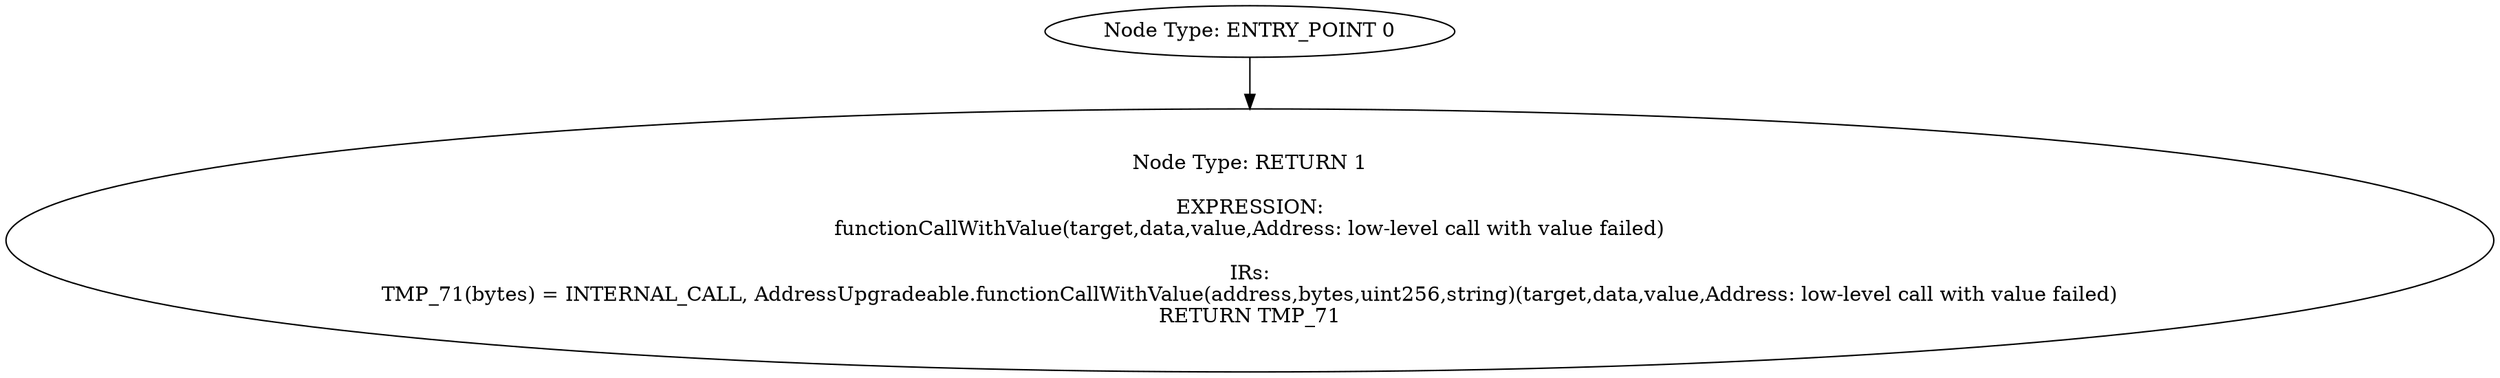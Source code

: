 digraph{
0[label="Node Type: ENTRY_POINT 0
"];
0->1;
1[label="Node Type: RETURN 1

EXPRESSION:
functionCallWithValue(target,data,value,Address: low-level call with value failed)

IRs:
TMP_71(bytes) = INTERNAL_CALL, AddressUpgradeable.functionCallWithValue(address,bytes,uint256,string)(target,data,value,Address: low-level call with value failed)
RETURN TMP_71"];
}
